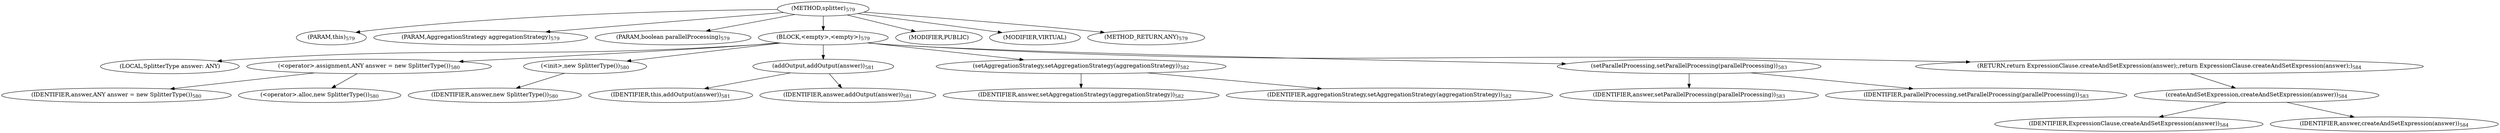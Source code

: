 digraph "splitter" {  
"1306" [label = <(METHOD,splitter)<SUB>579</SUB>> ]
"149" [label = <(PARAM,this)<SUB>579</SUB>> ]
"1307" [label = <(PARAM,AggregationStrategy aggregationStrategy)<SUB>579</SUB>> ]
"1308" [label = <(PARAM,boolean parallelProcessing)<SUB>579</SUB>> ]
"1309" [label = <(BLOCK,&lt;empty&gt;,&lt;empty&gt;)<SUB>579</SUB>> ]
"147" [label = <(LOCAL,SplitterType answer: ANY)> ]
"1310" [label = <(&lt;operator&gt;.assignment,ANY answer = new SplitterType())<SUB>580</SUB>> ]
"1311" [label = <(IDENTIFIER,answer,ANY answer = new SplitterType())<SUB>580</SUB>> ]
"1312" [label = <(&lt;operator&gt;.alloc,new SplitterType())<SUB>580</SUB>> ]
"1313" [label = <(&lt;init&gt;,new SplitterType())<SUB>580</SUB>> ]
"146" [label = <(IDENTIFIER,answer,new SplitterType())<SUB>580</SUB>> ]
"1314" [label = <(addOutput,addOutput(answer))<SUB>581</SUB>> ]
"148" [label = <(IDENTIFIER,this,addOutput(answer))<SUB>581</SUB>> ]
"1315" [label = <(IDENTIFIER,answer,addOutput(answer))<SUB>581</SUB>> ]
"1316" [label = <(setAggregationStrategy,setAggregationStrategy(aggregationStrategy))<SUB>582</SUB>> ]
"1317" [label = <(IDENTIFIER,answer,setAggregationStrategy(aggregationStrategy))<SUB>582</SUB>> ]
"1318" [label = <(IDENTIFIER,aggregationStrategy,setAggregationStrategy(aggregationStrategy))<SUB>582</SUB>> ]
"1319" [label = <(setParallelProcessing,setParallelProcessing(parallelProcessing))<SUB>583</SUB>> ]
"1320" [label = <(IDENTIFIER,answer,setParallelProcessing(parallelProcessing))<SUB>583</SUB>> ]
"1321" [label = <(IDENTIFIER,parallelProcessing,setParallelProcessing(parallelProcessing))<SUB>583</SUB>> ]
"1322" [label = <(RETURN,return ExpressionClause.createAndSetExpression(answer);,return ExpressionClause.createAndSetExpression(answer);)<SUB>584</SUB>> ]
"1323" [label = <(createAndSetExpression,createAndSetExpression(answer))<SUB>584</SUB>> ]
"1324" [label = <(IDENTIFIER,ExpressionClause,createAndSetExpression(answer))<SUB>584</SUB>> ]
"1325" [label = <(IDENTIFIER,answer,createAndSetExpression(answer))<SUB>584</SUB>> ]
"1326" [label = <(MODIFIER,PUBLIC)> ]
"1327" [label = <(MODIFIER,VIRTUAL)> ]
"1328" [label = <(METHOD_RETURN,ANY)<SUB>579</SUB>> ]
  "1306" -> "149" 
  "1306" -> "1307" 
  "1306" -> "1308" 
  "1306" -> "1309" 
  "1306" -> "1326" 
  "1306" -> "1327" 
  "1306" -> "1328" 
  "1309" -> "147" 
  "1309" -> "1310" 
  "1309" -> "1313" 
  "1309" -> "1314" 
  "1309" -> "1316" 
  "1309" -> "1319" 
  "1309" -> "1322" 
  "1310" -> "1311" 
  "1310" -> "1312" 
  "1313" -> "146" 
  "1314" -> "148" 
  "1314" -> "1315" 
  "1316" -> "1317" 
  "1316" -> "1318" 
  "1319" -> "1320" 
  "1319" -> "1321" 
  "1322" -> "1323" 
  "1323" -> "1324" 
  "1323" -> "1325" 
}
